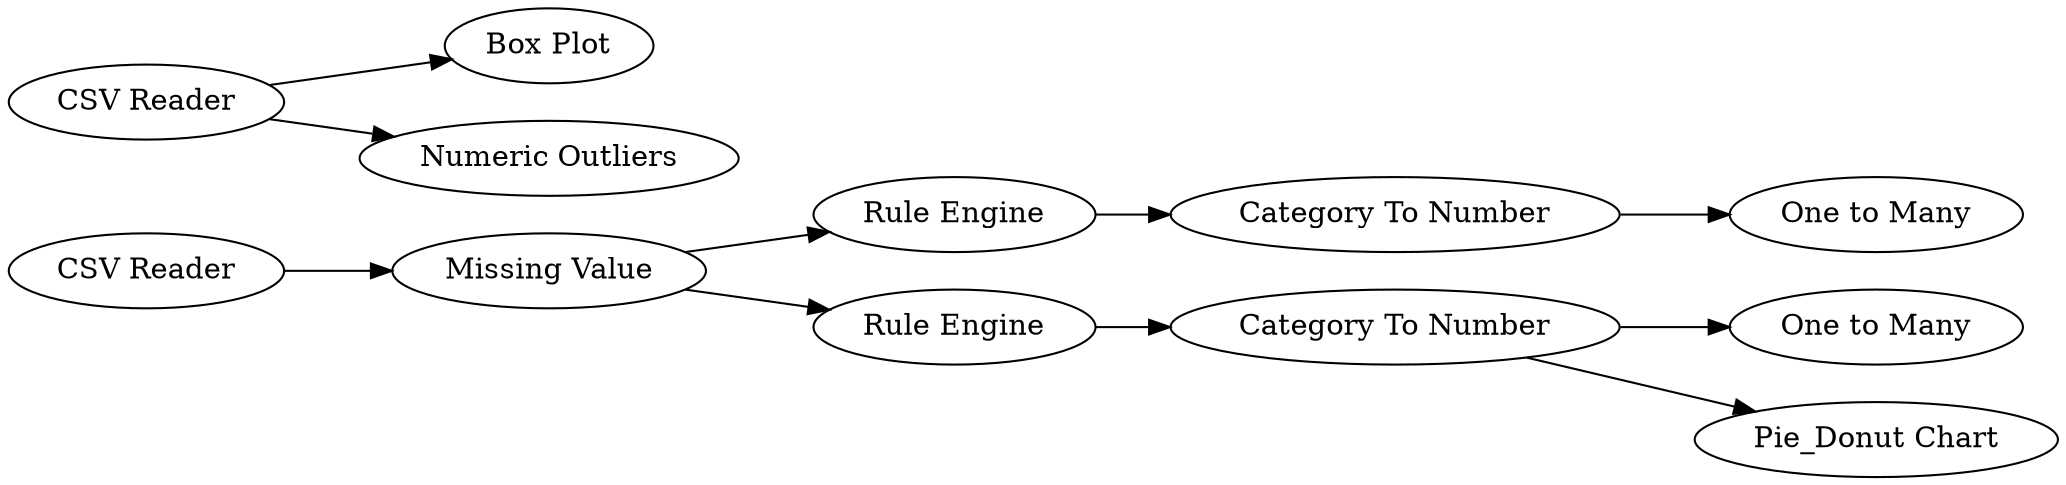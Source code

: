 digraph {
	11 -> 10
	7 -> 8
	10 -> 9
	4 -> 5
	5 -> 11
	7 -> 12
	5 -> 6
	1 -> 2
	6 -> 7
	1 -> 3
	5 [label="Missing Value"]
	1 [label="CSV Reader"]
	7 [label="Category To Number"]
	9 [label="One to Many"]
	11 [label="Rule Engine"]
	4 [label="CSV Reader"]
	10 [label="Category To Number"]
	6 [label="Rule Engine"]
	8 [label="One to Many"]
	3 [label="Numeric Outliers"]
	2 [label="Box Plot"]
	12 [label="Pie_Donut Chart"]
	rankdir=LR
}
